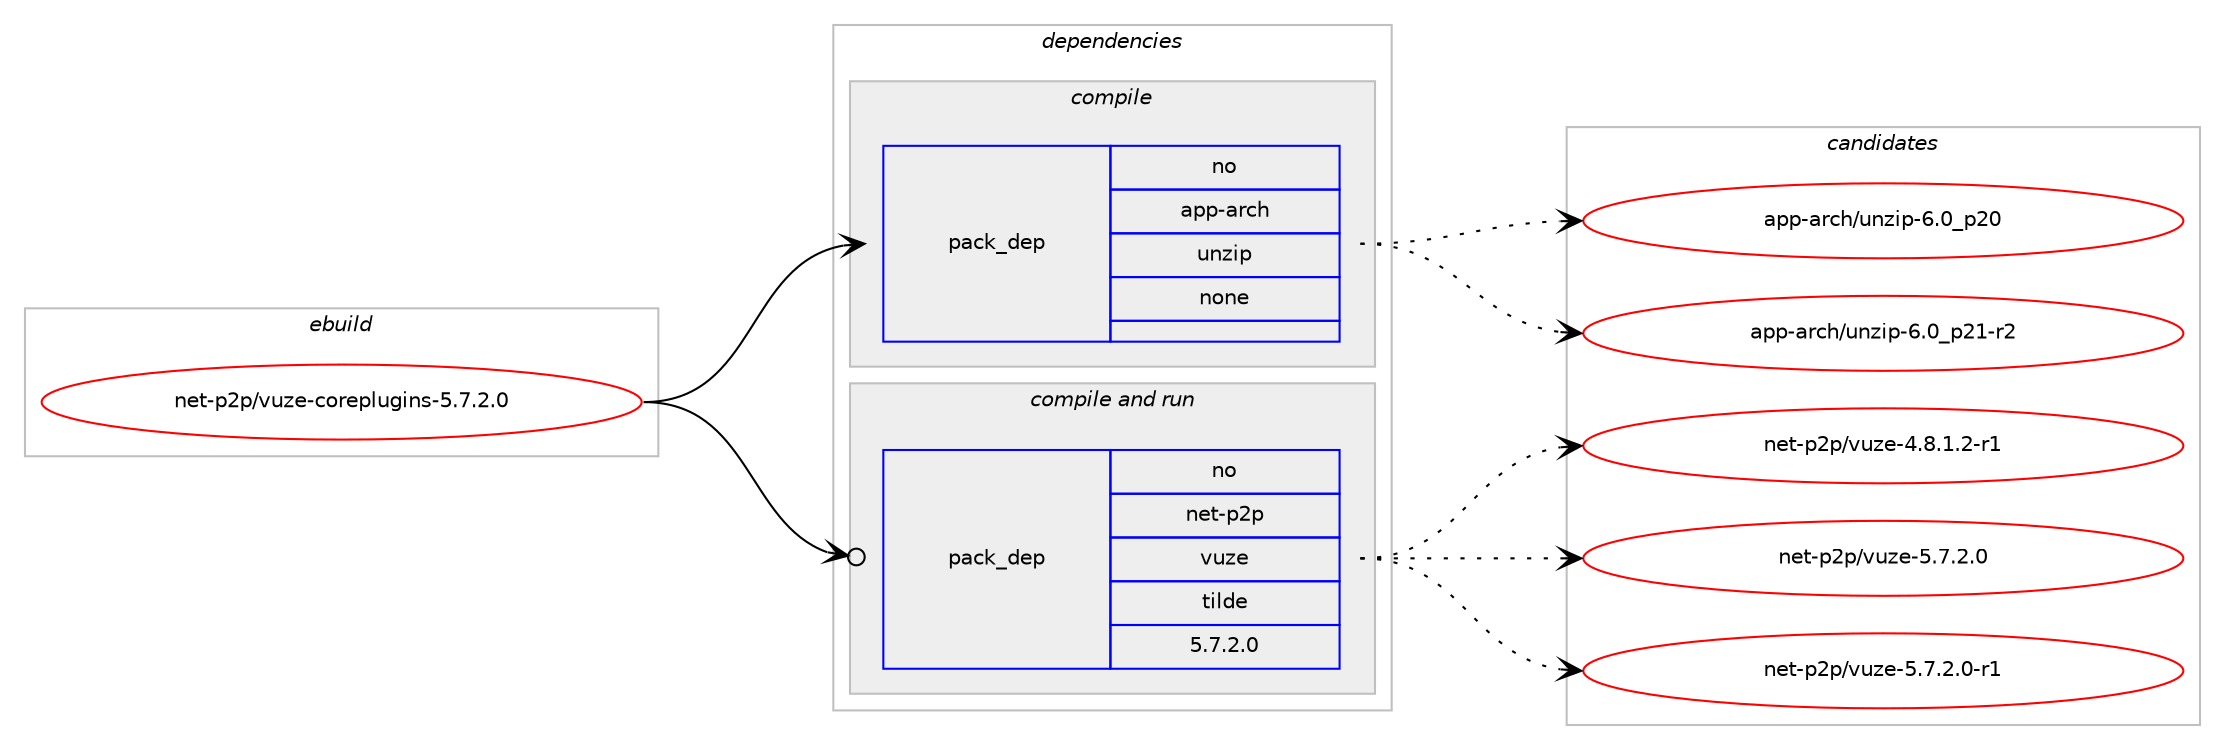 digraph prolog {

# *************
# Graph options
# *************

newrank=true;
concentrate=true;
compound=true;
graph [rankdir=LR,fontname=Helvetica,fontsize=10,ranksep=1.5];#, ranksep=2.5, nodesep=0.2];
edge  [arrowhead=vee];
node  [fontname=Helvetica,fontsize=10];

# **********
# The ebuild
# **********

subgraph cluster_leftcol {
color=gray;
rank=same;
label=<<i>ebuild</i>>;
id [label="net-p2p/vuze-coreplugins-5.7.2.0", color=red, width=4, href="../net-p2p/vuze-coreplugins-5.7.2.0.svg"];
}

# ****************
# The dependencies
# ****************

subgraph cluster_midcol {
color=gray;
label=<<i>dependencies</i>>;
subgraph cluster_compile {
fillcolor="#eeeeee";
style=filled;
label=<<i>compile</i>>;
subgraph pack633 {
dependency873 [label=<<TABLE BORDER="0" CELLBORDER="1" CELLSPACING="0" CELLPADDING="4" WIDTH="220"><TR><TD ROWSPAN="6" CELLPADDING="30">pack_dep</TD></TR><TR><TD WIDTH="110">no</TD></TR><TR><TD>app-arch</TD></TR><TR><TD>unzip</TD></TR><TR><TD>none</TD></TR><TR><TD></TD></TR></TABLE>>, shape=none, color=blue];
}
id:e -> dependency873:w [weight=20,style="solid",arrowhead="vee"];
}
subgraph cluster_compileandrun {
fillcolor="#eeeeee";
style=filled;
label=<<i>compile and run</i>>;
subgraph pack634 {
dependency874 [label=<<TABLE BORDER="0" CELLBORDER="1" CELLSPACING="0" CELLPADDING="4" WIDTH="220"><TR><TD ROWSPAN="6" CELLPADDING="30">pack_dep</TD></TR><TR><TD WIDTH="110">no</TD></TR><TR><TD>net-p2p</TD></TR><TR><TD>vuze</TD></TR><TR><TD>tilde</TD></TR><TR><TD>5.7.2.0</TD></TR></TABLE>>, shape=none, color=blue];
}
id:e -> dependency874:w [weight=20,style="solid",arrowhead="odotvee"];
}
subgraph cluster_run {
fillcolor="#eeeeee";
style=filled;
label=<<i>run</i>>;
}
}

# **************
# The candidates
# **************

subgraph cluster_choices {
rank=same;
color=gray;
label=<<i>candidates</i>>;

subgraph choice633 {
color=black;
nodesep=1;
choice971121124597114991044711711012210511245544648951125048 [label="app-arch/unzip-6.0_p20", color=red, width=4,href="../app-arch/unzip-6.0_p20.svg"];
choice9711211245971149910447117110122105112455446489511250494511450 [label="app-arch/unzip-6.0_p21-r2", color=red, width=4,href="../app-arch/unzip-6.0_p21-r2.svg"];
dependency873:e -> choice971121124597114991044711711012210511245544648951125048:w [style=dotted,weight="100"];
dependency873:e -> choice9711211245971149910447117110122105112455446489511250494511450:w [style=dotted,weight="100"];
}
subgraph choice634 {
color=black;
nodesep=1;
choice11010111645112501124711811712210145524656464946504511449 [label="net-p2p/vuze-4.8.1.2-r1", color=red, width=4,href="../net-p2p/vuze-4.8.1.2-r1.svg"];
choice1101011164511250112471181171221014553465546504648 [label="net-p2p/vuze-5.7.2.0", color=red, width=4,href="../net-p2p/vuze-5.7.2.0.svg"];
choice11010111645112501124711811712210145534655465046484511449 [label="net-p2p/vuze-5.7.2.0-r1", color=red, width=4,href="../net-p2p/vuze-5.7.2.0-r1.svg"];
dependency874:e -> choice11010111645112501124711811712210145524656464946504511449:w [style=dotted,weight="100"];
dependency874:e -> choice1101011164511250112471181171221014553465546504648:w [style=dotted,weight="100"];
dependency874:e -> choice11010111645112501124711811712210145534655465046484511449:w [style=dotted,weight="100"];
}
}

}
